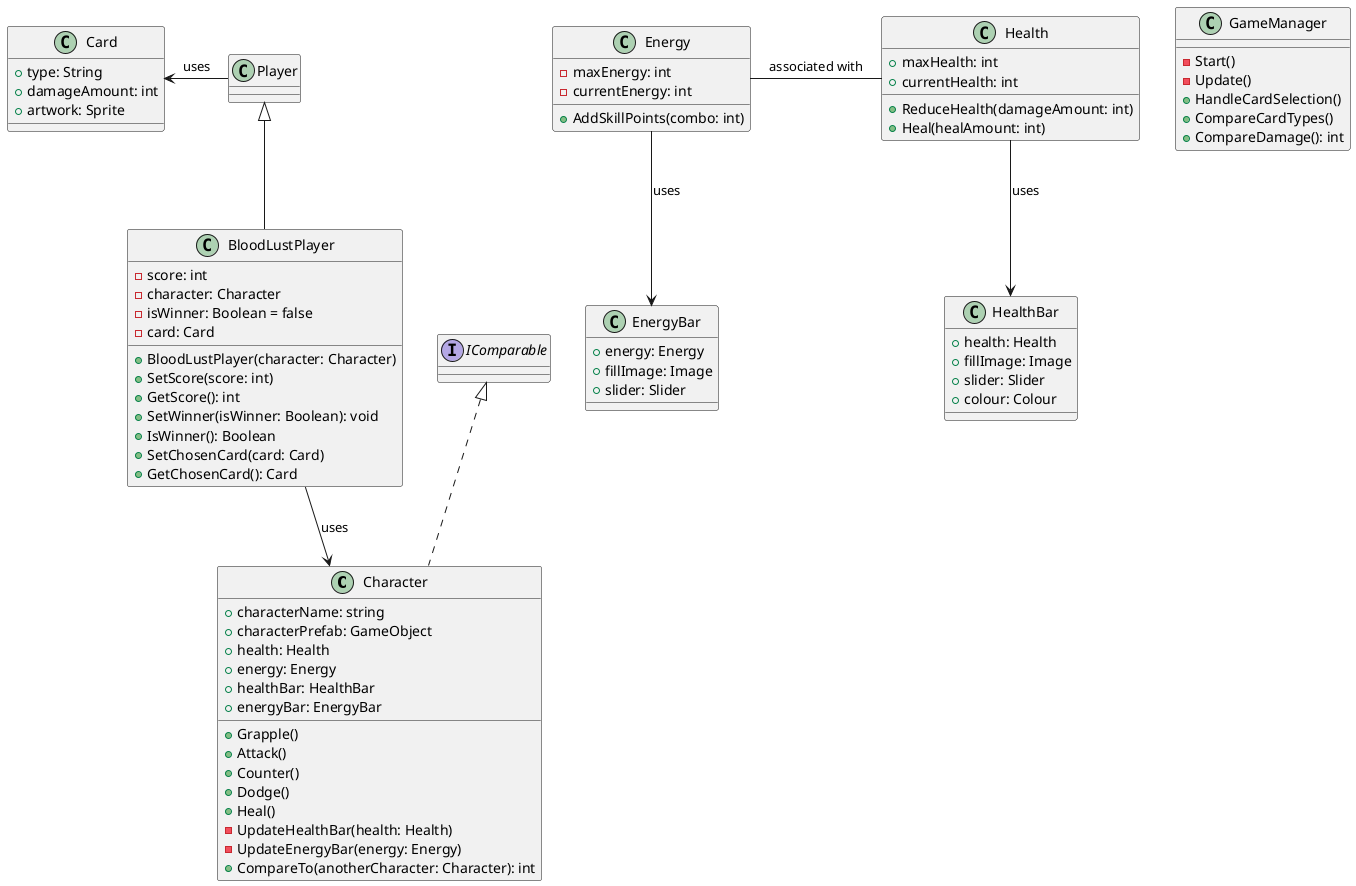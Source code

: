 @startuml diagram


class Character implements IComparable{
    +characterName: string
    +characterPrefab: GameObject
    +health: Health
    +energy: Energy
    +healthBar: HealthBar
    +energyBar: EnergyBar

    +Grapple()
    +Attack()
    +Counter()
    +Dodge()
    +Heal()
    -UpdateHealthBar(health: Health)
    -UpdateEnergyBar(energy: Energy)
    +CompareTo(anotherCharacter: Character): int
}


class BloodLustPlayer extends Player{
    -score: int
    -character: Character
    -isWinner: Boolean = false
    -card: Card
    
    +BloodLustPlayer(character: Character)
    +SetScore(score: int)
    +GetScore(): int
    +SetWinner(isWinner: Boolean): void
    +IsWinner(): Boolean
    +SetChosenCard(card: Card)
    +GetChosenCard(): Card
}

class Card{
    +type: String
    +damageAmount: int
    +artwork: Sprite
}

class Energy{
    -maxEnergy: int
    -currentEnergy: int

    +AddSkillPoints(combo: int)
}

class Health{
    +maxHealth: int
    +currentHealth: int
    +ReduceHealth(damageAmount: int)
    +Heal(healAmount: int)
}

class EnergyBar{
    +energy: Energy
    +fillImage: Image
    +slider: Slider
}

class HealthBar{
    +health: Health
    +fillImage: Image
    +slider: Slider
    +colour: Colour
}

class GameManager{
    
    -Start()
    -Update()
    +HandleCardSelection()
    +CompareCardTypes()
    +CompareDamage(): int
    
}

BloodLustPlayer --> Character: uses
Health --> HealthBar: uses
Energy --> EnergyBar: uses
Energy -right- Health: associated with
Player -left-> Card: uses


@enduml
